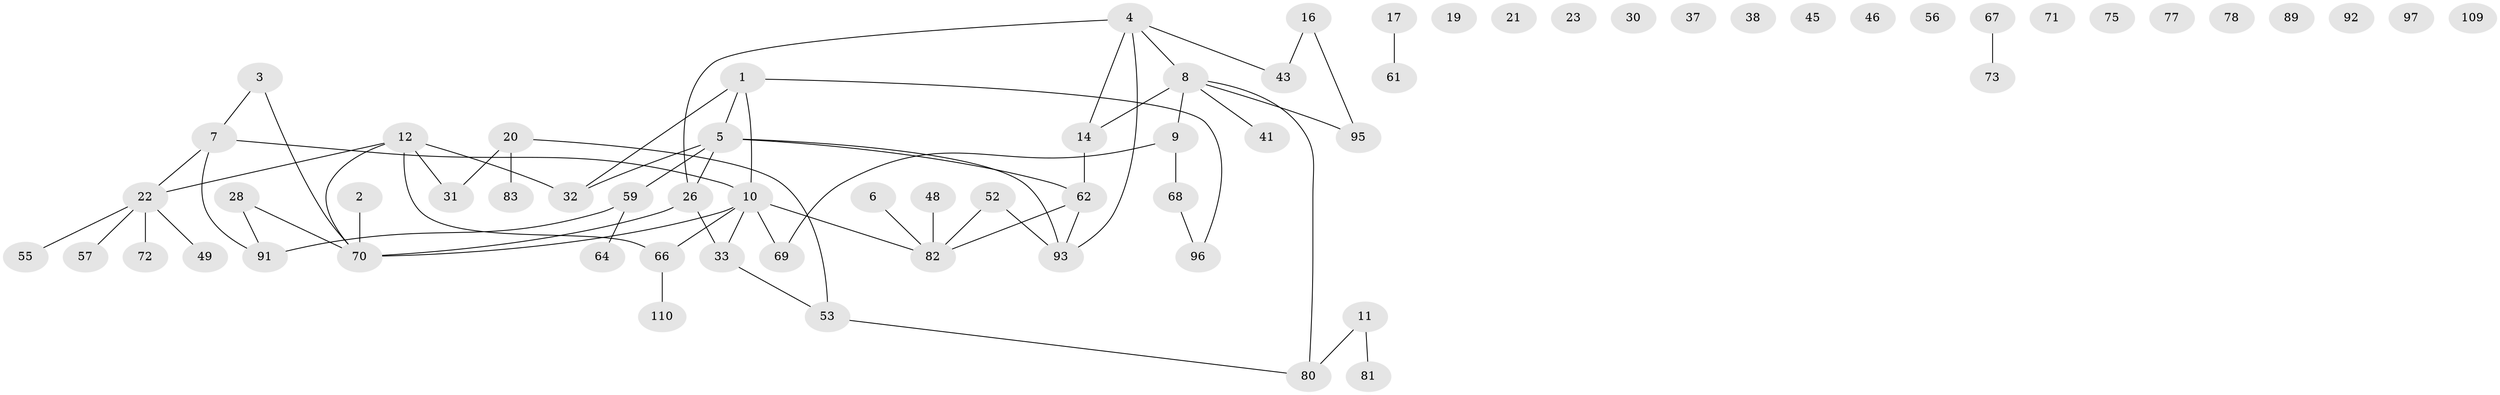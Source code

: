 // original degree distribution, {1: 0.24107142857142858, 3: 0.16964285714285715, 4: 0.08035714285714286, 2: 0.3125, 6: 0.008928571428571428, 5: 0.05357142857142857, 0: 0.13392857142857142}
// Generated by graph-tools (version 1.1) at 2025/16/03/04/25 18:16:45]
// undirected, 67 vertices, 67 edges
graph export_dot {
graph [start="1"]
  node [color=gray90,style=filled];
  1 [super="+24"];
  2;
  3 [super="+44"];
  4 [super="+108+18"];
  5 [super="+85"];
  6;
  7 [super="+103"];
  8 [super="+13+84"];
  9 [super="+87"];
  10 [super="+40+15+39"];
  11 [super="+90"];
  12 [super="+27"];
  14;
  16 [super="+79"];
  17;
  19;
  20 [super="+105+25+51"];
  21;
  22 [super="+35"];
  23;
  26 [super="+42+36"];
  28;
  30 [super="+34"];
  31 [super="+58"];
  32;
  33;
  37;
  38;
  41;
  43;
  45;
  46;
  48;
  49;
  52;
  53 [super="+74"];
  55;
  56;
  57 [super="+60"];
  59;
  61;
  62 [super="+65+94"];
  64;
  66;
  67;
  68;
  69;
  70 [super="+86+102"];
  71 [super="+104"];
  72;
  73;
  75;
  77;
  78;
  80;
  81;
  82;
  83;
  89;
  91 [super="+111"];
  92;
  93 [super="+99+101"];
  95;
  96;
  97;
  109;
  110;
  1 -- 96;
  1 -- 32;
  1 -- 5;
  1 -- 10;
  2 -- 70;
  3 -- 7;
  3 -- 70;
  4 -- 43;
  4 -- 8;
  4 -- 26;
  4 -- 93;
  4 -- 14;
  5 -- 32;
  5 -- 59;
  5 -- 93;
  5 -- 26;
  5 -- 62;
  6 -- 82;
  7 -- 91;
  7 -- 22;
  7 -- 10;
  8 -- 80;
  8 -- 9;
  8 -- 14;
  8 -- 95;
  8 -- 41;
  9 -- 69;
  9 -- 68;
  10 -- 66;
  10 -- 69;
  10 -- 82;
  10 -- 33;
  10 -- 70;
  11 -- 80;
  11 -- 81;
  12 -- 22;
  12 -- 32;
  12 -- 66;
  12 -- 70;
  12 -- 31;
  14 -- 62;
  16 -- 95;
  16 -- 43;
  17 -- 61;
  20 -- 53;
  20 -- 83;
  20 -- 31;
  22 -- 49;
  22 -- 72;
  22 -- 55;
  22 -- 57;
  26 -- 33;
  26 -- 70 [weight=2];
  28 -- 91;
  28 -- 70;
  33 -- 53;
  48 -- 82;
  52 -- 82;
  52 -- 93;
  53 -- 80;
  59 -- 64;
  59 -- 91;
  62 -- 82;
  62 -- 93;
  66 -- 110;
  67 -- 73;
  68 -- 96;
}
